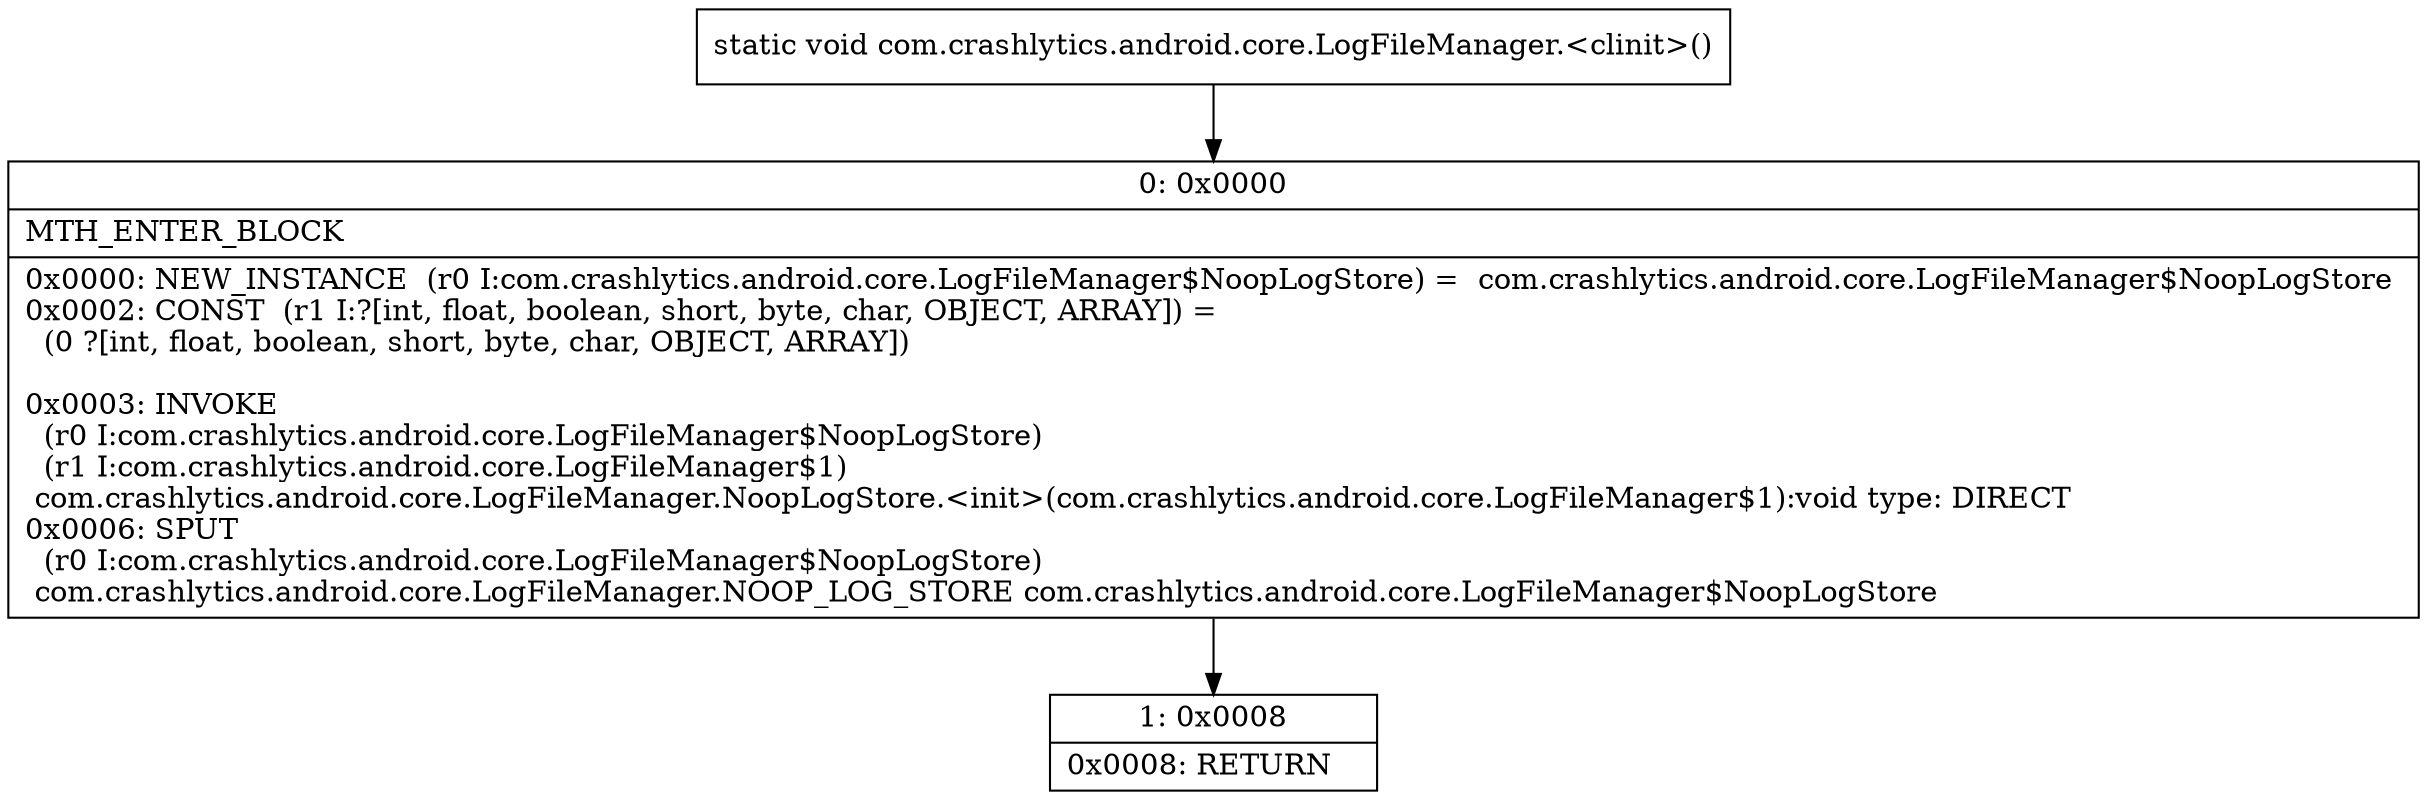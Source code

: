 digraph "CFG forcom.crashlytics.android.core.LogFileManager.\<clinit\>()V" {
Node_0 [shape=record,label="{0\:\ 0x0000|MTH_ENTER_BLOCK\l|0x0000: NEW_INSTANCE  (r0 I:com.crashlytics.android.core.LogFileManager$NoopLogStore) =  com.crashlytics.android.core.LogFileManager$NoopLogStore \l0x0002: CONST  (r1 I:?[int, float, boolean, short, byte, char, OBJECT, ARRAY]) = \l  (0 ?[int, float, boolean, short, byte, char, OBJECT, ARRAY])\l \l0x0003: INVOKE  \l  (r0 I:com.crashlytics.android.core.LogFileManager$NoopLogStore)\l  (r1 I:com.crashlytics.android.core.LogFileManager$1)\l com.crashlytics.android.core.LogFileManager.NoopLogStore.\<init\>(com.crashlytics.android.core.LogFileManager$1):void type: DIRECT \l0x0006: SPUT  \l  (r0 I:com.crashlytics.android.core.LogFileManager$NoopLogStore)\l com.crashlytics.android.core.LogFileManager.NOOP_LOG_STORE com.crashlytics.android.core.LogFileManager$NoopLogStore \l}"];
Node_1 [shape=record,label="{1\:\ 0x0008|0x0008: RETURN   \l}"];
MethodNode[shape=record,label="{static void com.crashlytics.android.core.LogFileManager.\<clinit\>() }"];
MethodNode -> Node_0;
Node_0 -> Node_1;
}

